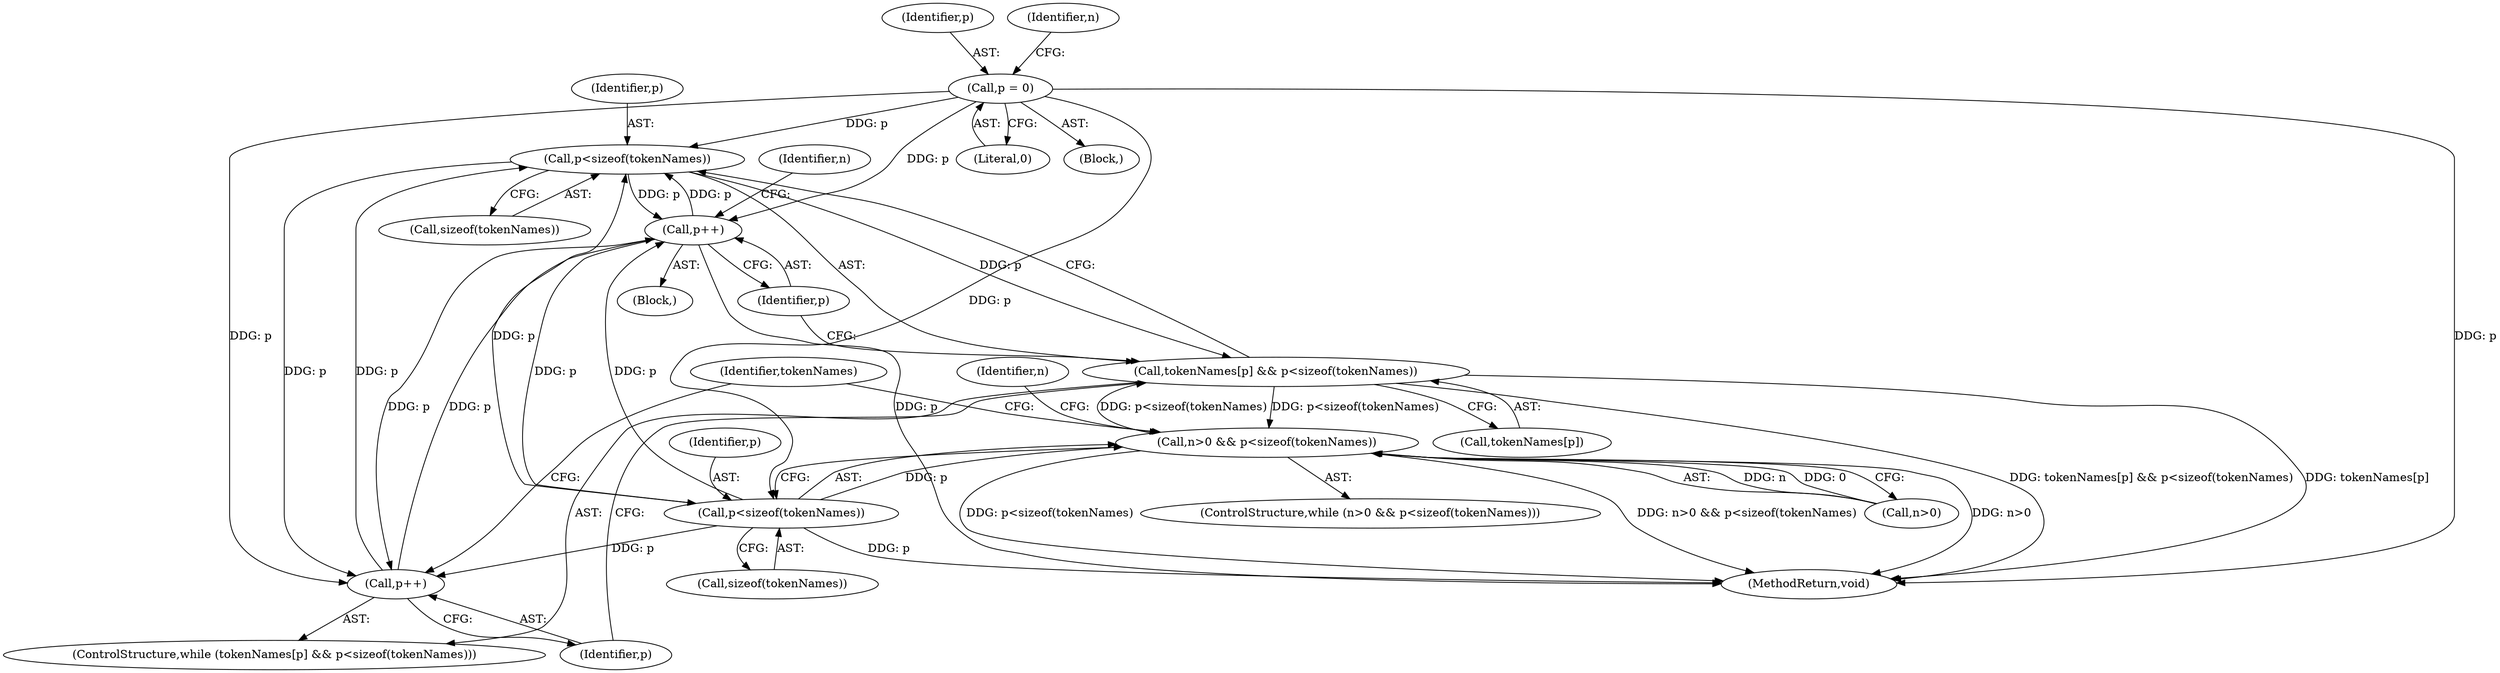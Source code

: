 digraph "0_Espruino_bed844f109b6c222816740555068de2e101e8018@API" {
"1000301" [label="(Call,p<sizeof(tokenNames))"];
"1000291" [label="(Call,p<sizeof(tokenNames))"];
"1000277" [label="(Call,p = 0)"];
"1000307" [label="(Call,p++)"];
"1000305" [label="(Call,p++)"];
"1000301" [label="(Call,p<sizeof(tokenNames))"];
"1000297" [label="(Call,tokenNames[p] && p<sizeof(tokenNames))"];
"1000287" [label="(Call,n>0 && p<sizeof(tokenNames))"];
"1000327" [label="(MethodReturn,void)"];
"1000292" [label="(Identifier,p)"];
"1000279" [label="(Literal,0)"];
"1000278" [label="(Identifier,p)"];
"1000307" [label="(Call,p++)"];
"1000287" [label="(Call,n>0 && p<sizeof(tokenNames))"];
"1000297" [label="(Call,tokenNames[p] && p<sizeof(tokenNames))"];
"1000291" [label="(Call,p<sizeof(tokenNames))"];
"1000303" [label="(Call,sizeof(tokenNames))"];
"1000301" [label="(Call,p<sizeof(tokenNames))"];
"1000277" [label="(Call,p = 0)"];
"1000295" [label="(Block,)"];
"1000286" [label="(ControlStructure,while (n>0 && p<sizeof(tokenNames)))"];
"1000305" [label="(Call,p++)"];
"1000308" [label="(Identifier,p)"];
"1000298" [label="(Call,tokenNames[p])"];
"1000299" [label="(Identifier,tokenNames)"];
"1000293" [label="(Call,sizeof(tokenNames))"];
"1000282" [label="(Identifier,n)"];
"1000306" [label="(Identifier,p)"];
"1000274" [label="(Block,)"];
"1000288" [label="(Call,n>0)"];
"1000313" [label="(Identifier,n)"];
"1000310" [label="(Identifier,n)"];
"1000302" [label="(Identifier,p)"];
"1000296" [label="(ControlStructure,while (tokenNames[p] && p<sizeof(tokenNames)))"];
"1000301" -> "1000297"  [label="AST: "];
"1000301" -> "1000303"  [label="CFG: "];
"1000302" -> "1000301"  [label="AST: "];
"1000303" -> "1000301"  [label="AST: "];
"1000297" -> "1000301"  [label="CFG: "];
"1000301" -> "1000297"  [label="DDG: p"];
"1000291" -> "1000301"  [label="DDG: p"];
"1000305" -> "1000301"  [label="DDG: p"];
"1000277" -> "1000301"  [label="DDG: p"];
"1000307" -> "1000301"  [label="DDG: p"];
"1000301" -> "1000305"  [label="DDG: p"];
"1000301" -> "1000307"  [label="DDG: p"];
"1000291" -> "1000287"  [label="AST: "];
"1000291" -> "1000293"  [label="CFG: "];
"1000292" -> "1000291"  [label="AST: "];
"1000293" -> "1000291"  [label="AST: "];
"1000287" -> "1000291"  [label="CFG: "];
"1000291" -> "1000327"  [label="DDG: p"];
"1000291" -> "1000287"  [label="DDG: p"];
"1000277" -> "1000291"  [label="DDG: p"];
"1000307" -> "1000291"  [label="DDG: p"];
"1000291" -> "1000305"  [label="DDG: p"];
"1000291" -> "1000307"  [label="DDG: p"];
"1000277" -> "1000274"  [label="AST: "];
"1000277" -> "1000279"  [label="CFG: "];
"1000278" -> "1000277"  [label="AST: "];
"1000279" -> "1000277"  [label="AST: "];
"1000282" -> "1000277"  [label="CFG: "];
"1000277" -> "1000327"  [label="DDG: p"];
"1000277" -> "1000305"  [label="DDG: p"];
"1000277" -> "1000307"  [label="DDG: p"];
"1000307" -> "1000295"  [label="AST: "];
"1000307" -> "1000308"  [label="CFG: "];
"1000308" -> "1000307"  [label="AST: "];
"1000310" -> "1000307"  [label="CFG: "];
"1000307" -> "1000327"  [label="DDG: p"];
"1000307" -> "1000305"  [label="DDG: p"];
"1000305" -> "1000307"  [label="DDG: p"];
"1000305" -> "1000296"  [label="AST: "];
"1000305" -> "1000306"  [label="CFG: "];
"1000306" -> "1000305"  [label="AST: "];
"1000299" -> "1000305"  [label="CFG: "];
"1000297" -> "1000296"  [label="AST: "];
"1000297" -> "1000298"  [label="CFG: "];
"1000298" -> "1000297"  [label="AST: "];
"1000306" -> "1000297"  [label="CFG: "];
"1000308" -> "1000297"  [label="CFG: "];
"1000297" -> "1000327"  [label="DDG: tokenNames[p]"];
"1000297" -> "1000327"  [label="DDG: tokenNames[p] && p<sizeof(tokenNames)"];
"1000297" -> "1000287"  [label="DDG: p<sizeof(tokenNames)"];
"1000287" -> "1000297"  [label="DDG: p<sizeof(tokenNames)"];
"1000287" -> "1000286"  [label="AST: "];
"1000287" -> "1000288"  [label="CFG: "];
"1000288" -> "1000287"  [label="AST: "];
"1000299" -> "1000287"  [label="CFG: "];
"1000313" -> "1000287"  [label="CFG: "];
"1000287" -> "1000327"  [label="DDG: p<sizeof(tokenNames)"];
"1000287" -> "1000327"  [label="DDG: n>0 && p<sizeof(tokenNames)"];
"1000287" -> "1000327"  [label="DDG: n>0"];
"1000288" -> "1000287"  [label="DDG: n"];
"1000288" -> "1000287"  [label="DDG: 0"];
}

